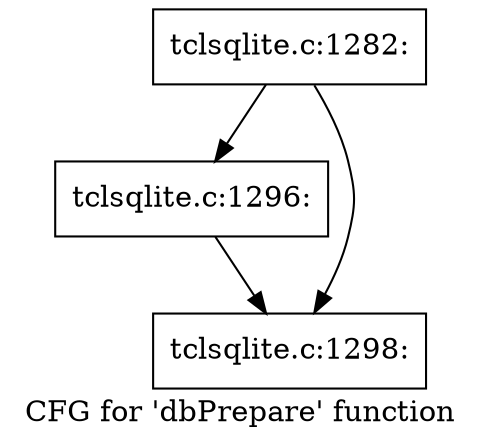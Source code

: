 digraph "CFG for 'dbPrepare' function" {
	label="CFG for 'dbPrepare' function";

	Node0x55a7359a3a60 [shape=record,label="{tclsqlite.c:1282:}"];
	Node0x55a7359a3a60 -> Node0x55a735a78aa0;
	Node0x55a7359a3a60 -> Node0x55a735a78af0;
	Node0x55a735a78aa0 [shape=record,label="{tclsqlite.c:1296:}"];
	Node0x55a735a78aa0 -> Node0x55a735a78af0;
	Node0x55a735a78af0 [shape=record,label="{tclsqlite.c:1298:}"];
}
